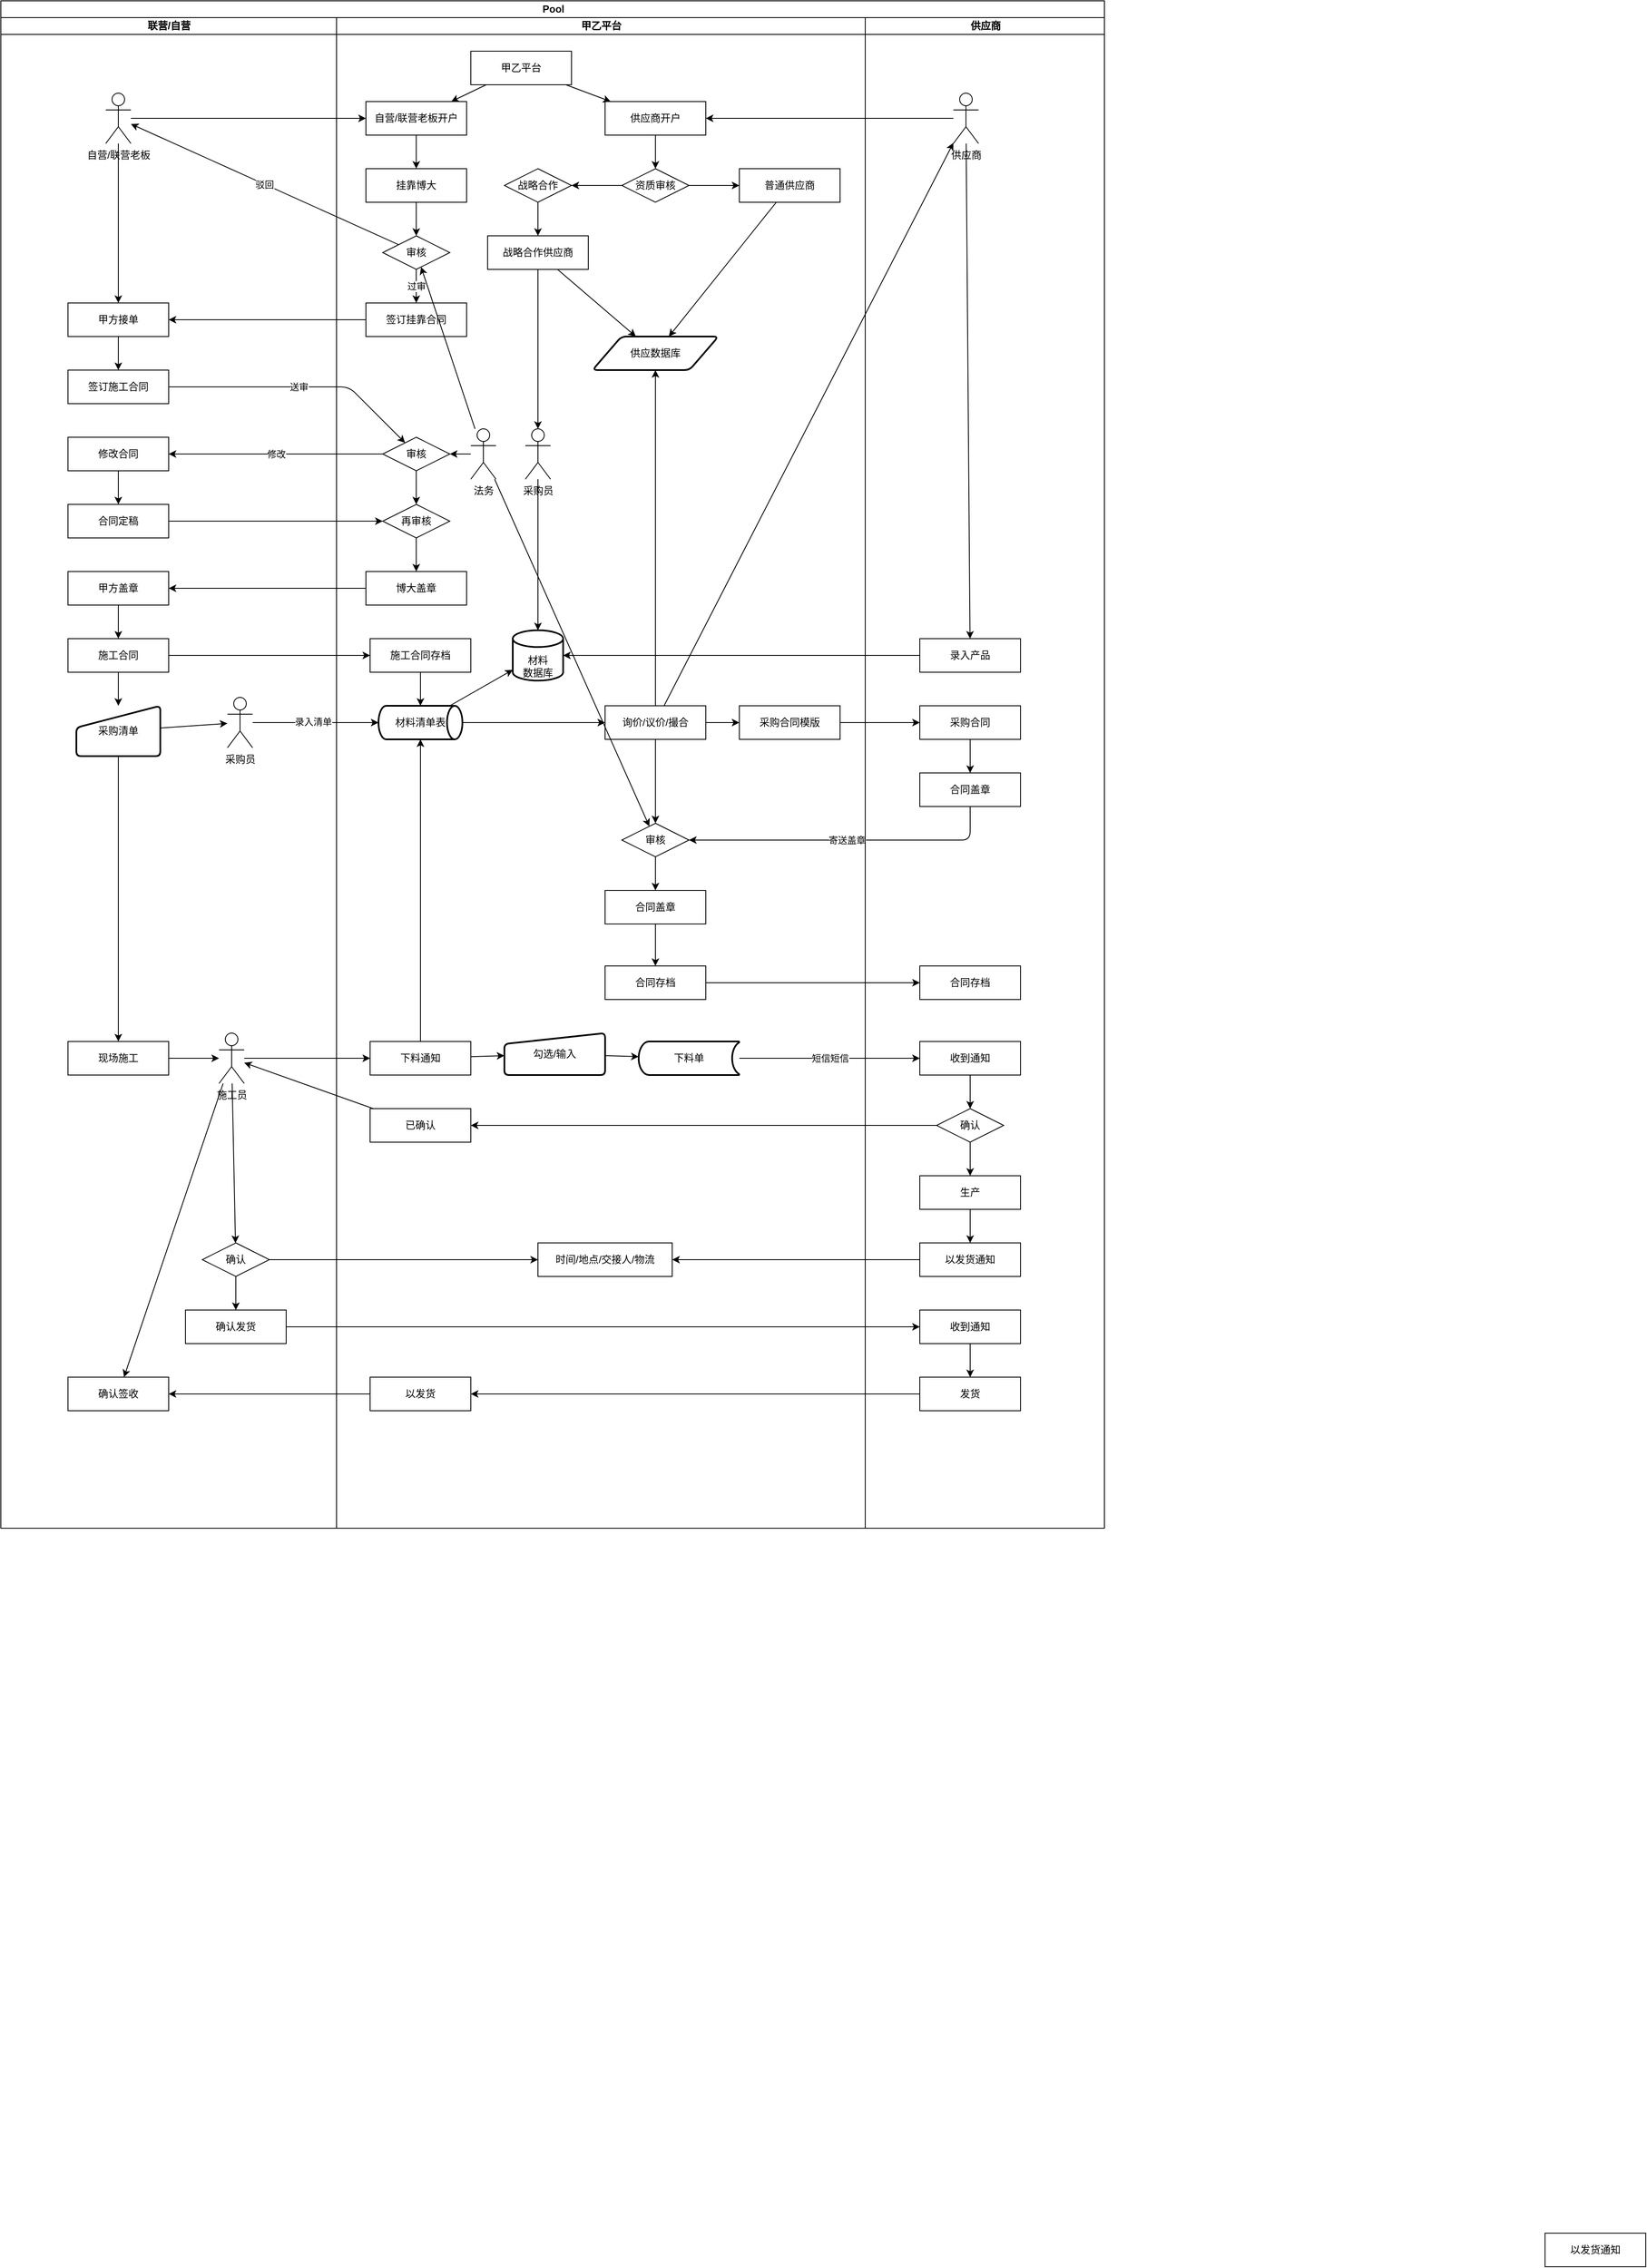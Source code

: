 <mxfile>
    <diagram id="dHOcw1cx8oONQfRhKioO" name="业务流程图">
        <mxGraphModel dx="1156" dy="876" grid="1" gridSize="10" guides="1" tooltips="1" connect="1" arrows="1" fold="1" page="1" pageScale="1" pageWidth="1169" pageHeight="827" math="0" shadow="0">
            <root>
                <mxCell id="0"/>
                <mxCell id="1" parent="0"/>
                <mxCell id="-X4yPK9liKS6kTukss70-15" value="Pool" style="swimlane;childLayout=stackLayout;resizeParent=1;resizeParentMax=0;startSize=20;html=1;" parent="1" vertex="1">
                    <mxGeometry x="40" y="40" width="1315" height="1820" as="geometry"/>
                </mxCell>
                <mxCell id="-X4yPK9liKS6kTukss70-16" value="联营/自营" style="swimlane;startSize=20;html=1;" parent="-X4yPK9liKS6kTukss70-15" vertex="1">
                    <mxGeometry y="20" width="400" height="1800" as="geometry"/>
                </mxCell>
                <mxCell id="-X4yPK9liKS6kTukss70-1" value="自营/联营老板" style="shape=umlActor;verticalLabelPosition=bottom;verticalAlign=top;html=1;outlineConnect=0;" parent="-X4yPK9liKS6kTukss70-16" vertex="1">
                    <mxGeometry x="125" y="90" width="30" height="60" as="geometry"/>
                </mxCell>
                <mxCell id="iLM9YO716UI4PDtrw6Ez-2" value="" style="edgeStyle=none;html=1;" parent="-X4yPK9liKS6kTukss70-16" source="-X4yPK9liKS6kTukss70-4" target="iLM9YO716UI4PDtrw6Ez-1" edge="1">
                    <mxGeometry relative="1" as="geometry"/>
                </mxCell>
                <mxCell id="-X4yPK9liKS6kTukss70-4" value="甲方接单" style="whiteSpace=wrap;html=1;verticalAlign=middle;" parent="-X4yPK9liKS6kTukss70-16" vertex="1">
                    <mxGeometry x="80" y="340" width="120" height="40" as="geometry"/>
                </mxCell>
                <mxCell id="-X4yPK9liKS6kTukss70-5" style="edgeStyle=none;html=1;" parent="-X4yPK9liKS6kTukss70-16" source="-X4yPK9liKS6kTukss70-1" target="-X4yPK9liKS6kTukss70-4" edge="1">
                    <mxGeometry relative="1" as="geometry"/>
                </mxCell>
                <mxCell id="iLM9YO716UI4PDtrw6Ez-1" value="签订施工合同" style="whiteSpace=wrap;html=1;verticalAlign=middle;" parent="-X4yPK9liKS6kTukss70-16" vertex="1">
                    <mxGeometry x="80" y="420" width="120" height="40" as="geometry"/>
                </mxCell>
                <mxCell id="iLM9YO716UI4PDtrw6Ez-18" value="" style="edgeStyle=none;html=1;" parent="-X4yPK9liKS6kTukss70-16" source="iLM9YO716UI4PDtrw6Ez-16" target="iLM9YO716UI4PDtrw6Ez-17" edge="1">
                    <mxGeometry relative="1" as="geometry"/>
                </mxCell>
                <mxCell id="iLM9YO716UI4PDtrw6Ez-16" value="修改合同" style="whiteSpace=wrap;html=1;verticalAlign=middle;" parent="-X4yPK9liKS6kTukss70-16" vertex="1">
                    <mxGeometry x="80" y="500" width="120" height="40" as="geometry"/>
                </mxCell>
                <mxCell id="iLM9YO716UI4PDtrw6Ez-17" value="合同定稿" style="whiteSpace=wrap;html=1;verticalAlign=middle;" parent="-X4yPK9liKS6kTukss70-16" vertex="1">
                    <mxGeometry x="80" y="580" width="120" height="40" as="geometry"/>
                </mxCell>
                <mxCell id="iLM9YO716UI4PDtrw6Ez-25" value="" style="edgeStyle=none;html=1;exitX=0.5;exitY=1;exitDx=0;exitDy=0;" parent="-X4yPK9liKS6kTukss70-16" source="iLM9YO716UI4PDtrw6Ez-34" target="iLM9YO716UI4PDtrw6Ez-100" edge="1">
                    <mxGeometry relative="1" as="geometry"/>
                </mxCell>
                <mxCell id="iLM9YO716UI4PDtrw6Ez-35" value="" style="edgeStyle=none;html=1;" parent="-X4yPK9liKS6kTukss70-16" source="iLM9YO716UI4PDtrw6Ez-22" target="iLM9YO716UI4PDtrw6Ez-34" edge="1">
                    <mxGeometry relative="1" as="geometry"/>
                </mxCell>
                <mxCell id="iLM9YO716UI4PDtrw6Ez-22" value="甲方盖章" style="whiteSpace=wrap;html=1;verticalAlign=middle;" parent="-X4yPK9liKS6kTukss70-16" vertex="1">
                    <mxGeometry x="80" y="660" width="120" height="40" as="geometry"/>
                </mxCell>
                <mxCell id="iLM9YO716UI4PDtrw6Ez-24" value="现场施工" style="whiteSpace=wrap;html=1;verticalAlign=middle;" parent="-X4yPK9liKS6kTukss70-16" vertex="1">
                    <mxGeometry x="80" y="1220" width="120" height="40" as="geometry"/>
                </mxCell>
                <mxCell id="iLM9YO716UI4PDtrw6Ez-34" value="施工合同" style="whiteSpace=wrap;html=1;verticalAlign=middle;" parent="-X4yPK9liKS6kTukss70-16" vertex="1">
                    <mxGeometry x="80" y="740" width="120" height="40" as="geometry"/>
                </mxCell>
                <mxCell id="iLM9YO716UI4PDtrw6Ez-117" style="edgeStyle=none;html=1;" parent="-X4yPK9liKS6kTukss70-16" source="iLM9YO716UI4PDtrw6Ez-76" target="iLM9YO716UI4PDtrw6Ez-115" edge="1">
                    <mxGeometry relative="1" as="geometry"/>
                </mxCell>
                <mxCell id="iLM9YO716UI4PDtrw6Ez-130" style="edgeStyle=none;html=1;" parent="-X4yPK9liKS6kTukss70-16" source="iLM9YO716UI4PDtrw6Ez-76" target="iLM9YO716UI4PDtrw6Ez-128" edge="1">
                    <mxGeometry relative="1" as="geometry"/>
                </mxCell>
                <mxCell id="iLM9YO716UI4PDtrw6Ez-76" value="施工员" style="shape=umlActor;verticalLabelPosition=bottom;verticalAlign=top;html=1;outlineConnect=0;" parent="-X4yPK9liKS6kTukss70-16" vertex="1">
                    <mxGeometry x="260" y="1210" width="30" height="60" as="geometry"/>
                </mxCell>
                <mxCell id="iLM9YO716UI4PDtrw6Ez-75" value="" style="edgeStyle=none;html=1;" parent="-X4yPK9liKS6kTukss70-16" source="iLM9YO716UI4PDtrw6Ez-24" target="iLM9YO716UI4PDtrw6Ez-76" edge="1">
                    <mxGeometry relative="1" as="geometry"/>
                </mxCell>
                <mxCell id="iLM9YO716UI4PDtrw6Ez-97" value="采购员" style="shape=umlActor;verticalLabelPosition=bottom;verticalAlign=top;html=1;outlineConnect=0;" parent="-X4yPK9liKS6kTukss70-16" vertex="1">
                    <mxGeometry x="270" y="810" width="30" height="60" as="geometry"/>
                </mxCell>
                <mxCell id="iLM9YO716UI4PDtrw6Ez-101" style="edgeStyle=none;html=1;" parent="-X4yPK9liKS6kTukss70-16" source="iLM9YO716UI4PDtrw6Ez-100" target="iLM9YO716UI4PDtrw6Ez-24" edge="1">
                    <mxGeometry relative="1" as="geometry"/>
                </mxCell>
                <mxCell id="iLM9YO716UI4PDtrw6Ez-102" style="edgeStyle=none;html=1;" parent="-X4yPK9liKS6kTukss70-16" source="iLM9YO716UI4PDtrw6Ez-100" target="iLM9YO716UI4PDtrw6Ez-97" edge="1">
                    <mxGeometry relative="1" as="geometry"/>
                </mxCell>
                <mxCell id="iLM9YO716UI4PDtrw6Ez-100" value="采购清单" style="html=1;strokeWidth=2;shape=manualInput;whiteSpace=wrap;rounded=1;size=26;arcSize=11;" parent="-X4yPK9liKS6kTukss70-16" vertex="1">
                    <mxGeometry x="90" y="820" width="100" height="60" as="geometry"/>
                </mxCell>
                <mxCell id="iLM9YO716UI4PDtrw6Ez-113" value="确认发货" style="whiteSpace=wrap;html=1;verticalAlign=middle;" parent="-X4yPK9liKS6kTukss70-16" vertex="1">
                    <mxGeometry x="220" y="1540" width="120" height="40" as="geometry"/>
                </mxCell>
                <mxCell id="iLM9YO716UI4PDtrw6Ez-118" style="edgeStyle=none;html=1;" parent="-X4yPK9liKS6kTukss70-16" source="iLM9YO716UI4PDtrw6Ez-115" target="iLM9YO716UI4PDtrw6Ez-113" edge="1">
                    <mxGeometry relative="1" as="geometry"/>
                </mxCell>
                <mxCell id="iLM9YO716UI4PDtrw6Ez-115" value="确认" style="rhombus;whiteSpace=wrap;html=1;" parent="-X4yPK9liKS6kTukss70-16" vertex="1">
                    <mxGeometry x="240" y="1460" width="80" height="40" as="geometry"/>
                </mxCell>
                <mxCell id="iLM9YO716UI4PDtrw6Ez-128" value="确认签收" style="whiteSpace=wrap;html=1;verticalAlign=middle;" parent="-X4yPK9liKS6kTukss70-16" vertex="1">
                    <mxGeometry x="80" y="1620" width="120" height="40" as="geometry"/>
                </mxCell>
                <mxCell id="-X4yPK9liKS6kTukss70-17" value="甲乙平台" style="swimlane;startSize=20;html=1;" parent="-X4yPK9liKS6kTukss70-15" vertex="1">
                    <mxGeometry x="400" y="20" width="630" height="1800" as="geometry"/>
                </mxCell>
                <mxCell id="iLM9YO716UI4PDtrw6Ez-47" value="" style="edgeStyle=none;html=1;" parent="-X4yPK9liKS6kTukss70-17" source="-X4yPK9liKS6kTukss70-8" target="iLM9YO716UI4PDtrw6Ez-46" edge="1">
                    <mxGeometry relative="1" as="geometry"/>
                </mxCell>
                <mxCell id="-X4yPK9liKS6kTukss70-8" value="供应商开户" style="whiteSpace=wrap;html=1;verticalAlign=middle;" parent="-X4yPK9liKS6kTukss70-17" vertex="1">
                    <mxGeometry x="320" y="100" width="120" height="40" as="geometry"/>
                </mxCell>
                <mxCell id="-X4yPK9liKS6kTukss70-6" value="甲乙平台" style="whiteSpace=wrap;html=1;verticalAlign=middle;" parent="-X4yPK9liKS6kTukss70-17" vertex="1">
                    <mxGeometry x="160" y="40" width="120" height="40" as="geometry"/>
                </mxCell>
                <mxCell id="-X4yPK9liKS6kTukss70-9" value="" style="edgeStyle=none;html=1;" parent="-X4yPK9liKS6kTukss70-17" source="-X4yPK9liKS6kTukss70-6" target="-X4yPK9liKS6kTukss70-8" edge="1">
                    <mxGeometry relative="1" as="geometry"/>
                </mxCell>
                <mxCell id="iLM9YO716UI4PDtrw6Ez-4" value="" style="edgeStyle=none;html=1;" parent="-X4yPK9liKS6kTukss70-17" source="-X4yPK9liKS6kTukss70-10" target="-X4yPK9liKS6kTukss70-2" edge="1">
                    <mxGeometry relative="1" as="geometry"/>
                </mxCell>
                <mxCell id="-X4yPK9liKS6kTukss70-10" value="自营/联营老板开户" style="whiteSpace=wrap;html=1;verticalAlign=middle;" parent="-X4yPK9liKS6kTukss70-17" vertex="1">
                    <mxGeometry x="35" y="100" width="120" height="40" as="geometry"/>
                </mxCell>
                <mxCell id="-X4yPK9liKS6kTukss70-14" style="edgeStyle=none;html=1;" parent="-X4yPK9liKS6kTukss70-17" source="-X4yPK9liKS6kTukss70-6" target="-X4yPK9liKS6kTukss70-10" edge="1">
                    <mxGeometry relative="1" as="geometry"/>
                </mxCell>
                <mxCell id="iLM9YO716UI4PDtrw6Ez-31" style="edgeStyle=none;html=1;" parent="-X4yPK9liKS6kTukss70-17" source="-X4yPK9liKS6kTukss70-13" target="iLM9YO716UI4PDtrw6Ez-104" edge="1">
                    <mxGeometry relative="1" as="geometry"/>
                </mxCell>
                <mxCell id="iLM9YO716UI4PDtrw6Ez-33" value="" style="edgeStyle=none;html=1;" parent="-X4yPK9liKS6kTukss70-17" source="iLM9YO716UI4PDtrw6Ez-86" target="iLM9YO716UI4PDtrw6Ez-104" edge="1">
                    <mxGeometry relative="1" as="geometry">
                        <mxPoint x="220" y="850" as="sourcePoint"/>
                        <mxPoint x="160" y="840" as="targetPoint"/>
                    </mxGeometry>
                </mxCell>
                <mxCell id="-X4yPK9liKS6kTukss70-13" value="采购员" style="shape=umlActor;verticalLabelPosition=bottom;verticalAlign=top;html=1;outlineConnect=0;" parent="-X4yPK9liKS6kTukss70-17" vertex="1">
                    <mxGeometry x="225" y="490" width="30" height="60" as="geometry"/>
                </mxCell>
                <mxCell id="iLM9YO716UI4PDtrw6Ez-3" value="签订挂靠合同" style="whiteSpace=wrap;html=1;verticalAlign=middle;" parent="-X4yPK9liKS6kTukss70-17" vertex="1">
                    <mxGeometry x="35" y="340" width="120" height="40" as="geometry"/>
                </mxCell>
                <mxCell id="iLM9YO716UI4PDtrw6Ez-6" value="" style="edgeStyle=none;html=1;" parent="-X4yPK9liKS6kTukss70-17" source="-X4yPK9liKS6kTukss70-2" target="iLM9YO716UI4PDtrw6Ez-5" edge="1">
                    <mxGeometry relative="1" as="geometry"/>
                </mxCell>
                <mxCell id="-X4yPK9liKS6kTukss70-2" value="挂靠博大" style="whiteSpace=wrap;html=1;verticalAlign=middle;" parent="-X4yPK9liKS6kTukss70-17" vertex="1">
                    <mxGeometry x="35" y="180" width="120" height="40" as="geometry"/>
                </mxCell>
                <mxCell id="iLM9YO716UI4PDtrw6Ez-7" value="过审" style="edgeStyle=none;html=1;" parent="-X4yPK9liKS6kTukss70-17" source="iLM9YO716UI4PDtrw6Ez-5" target="iLM9YO716UI4PDtrw6Ez-3" edge="1">
                    <mxGeometry relative="1" as="geometry"/>
                </mxCell>
                <mxCell id="iLM9YO716UI4PDtrw6Ez-5" value="审核" style="rhombus;whiteSpace=wrap;html=1;" parent="-X4yPK9liKS6kTukss70-17" vertex="1">
                    <mxGeometry x="55" y="260" width="80" height="40" as="geometry"/>
                </mxCell>
                <mxCell id="iLM9YO716UI4PDtrw6Ez-21" value="" style="edgeStyle=none;html=1;" parent="-X4yPK9liKS6kTukss70-17" source="iLM9YO716UI4PDtrw6Ez-38" target="iLM9YO716UI4PDtrw6Ez-20" edge="1">
                    <mxGeometry relative="1" as="geometry">
                        <mxPoint x="95" y="620" as="sourcePoint"/>
                    </mxGeometry>
                </mxCell>
                <mxCell id="iLM9YO716UI4PDtrw6Ez-13" value="" style="edgeStyle=none;html=1;" parent="-X4yPK9liKS6kTukss70-17" source="iLM9YO716UI4PDtrw6Ez-12" target="iLM9YO716UI4PDtrw6Ez-38" edge="1">
                    <mxGeometry relative="1" as="geometry">
                        <mxPoint x="95" y="580" as="targetPoint"/>
                    </mxGeometry>
                </mxCell>
                <mxCell id="iLM9YO716UI4PDtrw6Ez-12" value="审核" style="rhombus;whiteSpace=wrap;html=1;" parent="-X4yPK9liKS6kTukss70-17" vertex="1">
                    <mxGeometry x="55" y="500" width="80" height="40" as="geometry"/>
                </mxCell>
                <mxCell id="iLM9YO716UI4PDtrw6Ez-20" value="博大盖章" style="whiteSpace=wrap;html=1;verticalAlign=middle;" parent="-X4yPK9liKS6kTukss70-17" vertex="1">
                    <mxGeometry x="35" y="660" width="120" height="40" as="geometry"/>
                </mxCell>
                <mxCell id="iLM9YO716UI4PDtrw6Ez-42" value="" style="edgeStyle=none;html=1;" parent="-X4yPK9liKS6kTukss70-17" source="iLM9YO716UI4PDtrw6Ez-26" target="iLM9YO716UI4PDtrw6Ez-56" edge="1">
                    <mxGeometry relative="1" as="geometry">
                        <mxPoint x="380" y="900" as="targetPoint"/>
                    </mxGeometry>
                </mxCell>
                <mxCell id="iLM9YO716UI4PDtrw6Ez-43" style="edgeStyle=none;html=1;" parent="-X4yPK9liKS6kTukss70-17" source="iLM9YO716UI4PDtrw6Ez-26" target="iLM9YO716UI4PDtrw6Ez-81" edge="1">
                    <mxGeometry relative="1" as="geometry">
                        <mxPoint x="380" y="424" as="targetPoint"/>
                    </mxGeometry>
                </mxCell>
                <mxCell id="iLM9YO716UI4PDtrw6Ez-26" value="询价/议价/撮合" style="whiteSpace=wrap;html=1;verticalAlign=middle;" parent="-X4yPK9liKS6kTukss70-17" vertex="1">
                    <mxGeometry x="320" y="820" width="120" height="40" as="geometry"/>
                </mxCell>
                <mxCell id="iLM9YO716UI4PDtrw6Ez-29" style="edgeStyle=none;html=1;" parent="-X4yPK9liKS6kTukss70-17" source="iLM9YO716UI4PDtrw6Ez-28" target="iLM9YO716UI4PDtrw6Ez-5" edge="1">
                    <mxGeometry relative="1" as="geometry"/>
                </mxCell>
                <mxCell id="iLM9YO716UI4PDtrw6Ez-30" style="edgeStyle=none;html=1;" parent="-X4yPK9liKS6kTukss70-17" source="iLM9YO716UI4PDtrw6Ez-28" target="iLM9YO716UI4PDtrw6Ez-12" edge="1">
                    <mxGeometry relative="1" as="geometry"/>
                </mxCell>
                <mxCell id="iLM9YO716UI4PDtrw6Ez-58" style="edgeStyle=none;html=1;" parent="-X4yPK9liKS6kTukss70-17" source="iLM9YO716UI4PDtrw6Ez-28" target="iLM9YO716UI4PDtrw6Ez-56" edge="1">
                    <mxGeometry relative="1" as="geometry"/>
                </mxCell>
                <mxCell id="iLM9YO716UI4PDtrw6Ez-28" value="法务" style="shape=umlActor;verticalLabelPosition=bottom;verticalAlign=top;html=1;outlineConnect=0;" parent="-X4yPK9liKS6kTukss70-17" vertex="1">
                    <mxGeometry x="160" y="490" width="30" height="60" as="geometry"/>
                </mxCell>
                <mxCell id="iLM9YO716UI4PDtrw6Ez-39" value="" style="edgeStyle=none;html=1;" parent="-X4yPK9liKS6kTukss70-17" source="iLM9YO716UI4PDtrw6Ez-36" target="iLM9YO716UI4PDtrw6Ez-86" edge="1">
                    <mxGeometry relative="1" as="geometry">
                        <mxPoint x="100" y="820" as="targetPoint"/>
                    </mxGeometry>
                </mxCell>
                <mxCell id="iLM9YO716UI4PDtrw6Ez-36" value="施工合同存档" style="whiteSpace=wrap;html=1;verticalAlign=middle;" parent="-X4yPK9liKS6kTukss70-17" vertex="1">
                    <mxGeometry x="40" y="740" width="120" height="40" as="geometry"/>
                </mxCell>
                <mxCell id="iLM9YO716UI4PDtrw6Ez-38" value="再审核" style="rhombus;whiteSpace=wrap;html=1;" parent="-X4yPK9liKS6kTukss70-17" vertex="1">
                    <mxGeometry x="55" y="580" width="80" height="40" as="geometry"/>
                </mxCell>
                <mxCell id="iLM9YO716UI4PDtrw6Ez-49" value="" style="edgeStyle=none;html=1;" parent="-X4yPK9liKS6kTukss70-17" source="iLM9YO716UI4PDtrw6Ez-46" target="iLM9YO716UI4PDtrw6Ez-48" edge="1">
                    <mxGeometry relative="1" as="geometry"/>
                </mxCell>
                <mxCell id="iLM9YO716UI4PDtrw6Ez-51" value="" style="edgeStyle=none;html=1;" parent="-X4yPK9liKS6kTukss70-17" source="iLM9YO716UI4PDtrw6Ez-46" target="iLM9YO716UI4PDtrw6Ez-50" edge="1">
                    <mxGeometry relative="1" as="geometry"/>
                </mxCell>
                <mxCell id="iLM9YO716UI4PDtrw6Ez-46" value="资质审核" style="rhombus;whiteSpace=wrap;html=1;" parent="-X4yPK9liKS6kTukss70-17" vertex="1">
                    <mxGeometry x="340" y="180" width="80" height="40" as="geometry"/>
                </mxCell>
                <mxCell id="iLM9YO716UI4PDtrw6Ez-53" value="" style="edgeStyle=none;html=1;" parent="-X4yPK9liKS6kTukss70-17" source="iLM9YO716UI4PDtrw6Ez-48" target="iLM9YO716UI4PDtrw6Ez-52" edge="1">
                    <mxGeometry relative="1" as="geometry"/>
                </mxCell>
                <mxCell id="iLM9YO716UI4PDtrw6Ez-48" value="战略合作" style="rhombus;whiteSpace=wrap;html=1;" parent="-X4yPK9liKS6kTukss70-17" vertex="1">
                    <mxGeometry x="200" y="180" width="80" height="40" as="geometry"/>
                </mxCell>
                <mxCell id="iLM9YO716UI4PDtrw6Ez-55" style="edgeStyle=none;html=1;" parent="-X4yPK9liKS6kTukss70-17" source="iLM9YO716UI4PDtrw6Ez-50" target="iLM9YO716UI4PDtrw6Ez-81" edge="1">
                    <mxGeometry relative="1" as="geometry">
                        <mxPoint x="395.686" y="384" as="targetPoint"/>
                    </mxGeometry>
                </mxCell>
                <mxCell id="iLM9YO716UI4PDtrw6Ez-50" value="普通供应商" style="whiteSpace=wrap;html=1;verticalAlign=middle;" parent="-X4yPK9liKS6kTukss70-17" vertex="1">
                    <mxGeometry x="480" y="180" width="120" height="40" as="geometry"/>
                </mxCell>
                <mxCell id="iLM9YO716UI4PDtrw6Ez-54" style="edgeStyle=none;html=1;" parent="-X4yPK9liKS6kTukss70-17" source="iLM9YO716UI4PDtrw6Ez-52" target="iLM9YO716UI4PDtrw6Ez-81" edge="1">
                    <mxGeometry relative="1" as="geometry">
                        <mxPoint x="357.419" y="384" as="targetPoint"/>
                    </mxGeometry>
                </mxCell>
                <mxCell id="iLM9YO716UI4PDtrw6Ez-103" style="edgeStyle=none;html=1;" parent="-X4yPK9liKS6kTukss70-17" source="iLM9YO716UI4PDtrw6Ez-52" target="-X4yPK9liKS6kTukss70-13" edge="1">
                    <mxGeometry relative="1" as="geometry"/>
                </mxCell>
                <mxCell id="iLM9YO716UI4PDtrw6Ez-52" value="战略合作供应商" style="whiteSpace=wrap;html=1;verticalAlign=middle;" parent="-X4yPK9liKS6kTukss70-17" vertex="1">
                    <mxGeometry x="180" y="260" width="120" height="40" as="geometry"/>
                </mxCell>
                <mxCell id="iLM9YO716UI4PDtrw6Ez-60" value="" style="edgeStyle=none;html=1;" parent="-X4yPK9liKS6kTukss70-17" source="iLM9YO716UI4PDtrw6Ez-56" target="iLM9YO716UI4PDtrw6Ez-59" edge="1">
                    <mxGeometry relative="1" as="geometry"/>
                </mxCell>
                <mxCell id="iLM9YO716UI4PDtrw6Ez-56" value="审核" style="rhombus;whiteSpace=wrap;html=1;" parent="-X4yPK9liKS6kTukss70-17" vertex="1">
                    <mxGeometry x="340" y="960" width="80" height="40" as="geometry"/>
                </mxCell>
                <mxCell id="iLM9YO716UI4PDtrw6Ez-72" value="" style="edgeStyle=none;html=1;" parent="-X4yPK9liKS6kTukss70-17" source="iLM9YO716UI4PDtrw6Ez-59" target="iLM9YO716UI4PDtrw6Ez-71" edge="1">
                    <mxGeometry relative="1" as="geometry"/>
                </mxCell>
                <mxCell id="iLM9YO716UI4PDtrw6Ez-59" value="合同盖章" style="whiteSpace=wrap;html=1;verticalAlign=middle;" parent="-X4yPK9liKS6kTukss70-17" vertex="1">
                    <mxGeometry x="320" y="1040" width="120" height="40" as="geometry"/>
                </mxCell>
                <mxCell id="iLM9YO716UI4PDtrw6Ez-64" value="采购合同模版" style="whiteSpace=wrap;html=1;verticalAlign=middle;" parent="-X4yPK9liKS6kTukss70-17" vertex="1">
                    <mxGeometry x="480" y="820" width="120" height="40" as="geometry"/>
                </mxCell>
                <mxCell id="iLM9YO716UI4PDtrw6Ez-65" value="" style="edgeStyle=none;html=1;" parent="-X4yPK9liKS6kTukss70-17" source="iLM9YO716UI4PDtrw6Ez-26" target="iLM9YO716UI4PDtrw6Ez-64" edge="1">
                    <mxGeometry relative="1" as="geometry"/>
                </mxCell>
                <mxCell id="iLM9YO716UI4PDtrw6Ez-71" value="合同存档" style="whiteSpace=wrap;html=1;verticalAlign=middle;" parent="-X4yPK9liKS6kTukss70-17" vertex="1">
                    <mxGeometry x="320" y="1130" width="120" height="40" as="geometry"/>
                </mxCell>
                <mxCell id="iLM9YO716UI4PDtrw6Ez-83" style="edgeStyle=none;html=1;" parent="-X4yPK9liKS6kTukss70-17" source="iLM9YO716UI4PDtrw6Ez-74" target="iLM9YO716UI4PDtrw6Ez-86" edge="1">
                    <mxGeometry relative="1" as="geometry">
                        <mxPoint x="100" y="860" as="targetPoint"/>
                    </mxGeometry>
                </mxCell>
                <mxCell id="iLM9YO716UI4PDtrw6Ez-85" style="edgeStyle=none;html=1;" parent="-X4yPK9liKS6kTukss70-17" source="iLM9YO716UI4PDtrw6Ez-74" target="iLM9YO716UI4PDtrw6Ez-84" edge="1">
                    <mxGeometry relative="1" as="geometry"/>
                </mxCell>
                <mxCell id="iLM9YO716UI4PDtrw6Ez-74" value="下料通知" style="whiteSpace=wrap;html=1;verticalAlign=middle;" parent="-X4yPK9liKS6kTukss70-17" vertex="1">
                    <mxGeometry x="40" y="1220" width="120" height="40" as="geometry"/>
                </mxCell>
                <mxCell id="iLM9YO716UI4PDtrw6Ez-81" value="供应数据库" style="shape=parallelogram;html=1;strokeWidth=2;perimeter=parallelogramPerimeter;whiteSpace=wrap;rounded=1;arcSize=12;size=0.23;" parent="-X4yPK9liKS6kTukss70-17" vertex="1">
                    <mxGeometry x="305" y="380" width="150" height="40" as="geometry"/>
                </mxCell>
                <mxCell id="iLM9YO716UI4PDtrw6Ez-87" style="edgeStyle=none;html=1;" parent="-X4yPK9liKS6kTukss70-17" source="iLM9YO716UI4PDtrw6Ez-84" target="iLM9YO716UI4PDtrw6Ez-80" edge="1">
                    <mxGeometry relative="1" as="geometry"/>
                </mxCell>
                <mxCell id="iLM9YO716UI4PDtrw6Ez-84" value="勾选/输入" style="html=1;strokeWidth=2;shape=manualInput;whiteSpace=wrap;rounded=1;size=13;arcSize=11;" parent="-X4yPK9liKS6kTukss70-17" vertex="1">
                    <mxGeometry x="200" y="1210" width="120" height="50" as="geometry"/>
                </mxCell>
                <mxCell id="iLM9YO716UI4PDtrw6Ez-80" value="下料单" style="strokeWidth=2;html=1;shape=mxgraph.flowchart.stored_data;whiteSpace=wrap;" parent="-X4yPK9liKS6kTukss70-17" vertex="1">
                    <mxGeometry x="360" y="1220" width="120" height="40" as="geometry"/>
                </mxCell>
                <mxCell id="iLM9YO716UI4PDtrw6Ez-106" style="edgeStyle=none;html=1;" parent="-X4yPK9liKS6kTukss70-17" source="iLM9YO716UI4PDtrw6Ez-86" target="iLM9YO716UI4PDtrw6Ez-26" edge="1">
                    <mxGeometry relative="1" as="geometry"/>
                </mxCell>
                <mxCell id="iLM9YO716UI4PDtrw6Ez-86" value="材料清单表" style="strokeWidth=2;html=1;shape=mxgraph.flowchart.direct_data;whiteSpace=wrap;align=center;" parent="-X4yPK9liKS6kTukss70-17" vertex="1">
                    <mxGeometry x="50" y="820" width="100" height="40" as="geometry"/>
                </mxCell>
                <mxCell id="iLM9YO716UI4PDtrw6Ez-89" value="已确认" style="whiteSpace=wrap;html=1;verticalAlign=middle;" parent="-X4yPK9liKS6kTukss70-17" vertex="1">
                    <mxGeometry x="40" y="1300" width="120" height="40" as="geometry"/>
                </mxCell>
                <mxCell id="iLM9YO716UI4PDtrw6Ez-104" value="材料&lt;br&gt;数据库" style="strokeWidth=2;html=1;shape=mxgraph.flowchart.database;whiteSpace=wrap;verticalAlign=bottom;" parent="-X4yPK9liKS6kTukss70-17" vertex="1">
                    <mxGeometry x="210" y="730" width="60" height="60" as="geometry"/>
                </mxCell>
                <mxCell id="iLM9YO716UI4PDtrw6Ez-109" value="时间/地点/交接人/物流" style="whiteSpace=wrap;html=1;verticalAlign=middle;" parent="-X4yPK9liKS6kTukss70-17" vertex="1">
                    <mxGeometry x="240" y="1460" width="160" height="40" as="geometry"/>
                </mxCell>
                <mxCell id="iLM9YO716UI4PDtrw6Ez-126" value="以发货" style="whiteSpace=wrap;html=1;verticalAlign=middle;" parent="-X4yPK9liKS6kTukss70-17" vertex="1">
                    <mxGeometry x="40" y="1620" width="120" height="40" as="geometry"/>
                </mxCell>
                <mxCell id="-X4yPK9liKS6kTukss70-7" style="edgeStyle=none;html=1;" parent="-X4yPK9liKS6kTukss70-15" source="-X4yPK9liKS6kTukss70-1" target="-X4yPK9liKS6kTukss70-10" edge="1">
                    <mxGeometry relative="1" as="geometry"/>
                </mxCell>
                <mxCell id="-X4yPK9liKS6kTukss70-12" style="edgeStyle=none;html=1;" parent="-X4yPK9liKS6kTukss70-15" source="-X4yPK9liKS6kTukss70-11" target="-X4yPK9liKS6kTukss70-8" edge="1">
                    <mxGeometry relative="1" as="geometry"/>
                </mxCell>
                <mxCell id="iLM9YO716UI4PDtrw6Ez-8" value="驳回" style="edgeStyle=none;html=1;" parent="-X4yPK9liKS6kTukss70-15" source="iLM9YO716UI4PDtrw6Ez-5" target="-X4yPK9liKS6kTukss70-1" edge="1">
                    <mxGeometry relative="1" as="geometry"/>
                </mxCell>
                <mxCell id="iLM9YO716UI4PDtrw6Ez-9" style="edgeStyle=none;html=1;" parent="-X4yPK9liKS6kTukss70-15" source="iLM9YO716UI4PDtrw6Ez-3" target="-X4yPK9liKS6kTukss70-4" edge="1">
                    <mxGeometry relative="1" as="geometry"/>
                </mxCell>
                <mxCell id="iLM9YO716UI4PDtrw6Ez-11" value="送审" style="edgeStyle=none;html=1;" parent="-X4yPK9liKS6kTukss70-15" source="iLM9YO716UI4PDtrw6Ez-1" target="iLM9YO716UI4PDtrw6Ez-12" edge="1">
                    <mxGeometry relative="1" as="geometry">
                        <Array as="points">
                            <mxPoint x="415" y="460"/>
                        </Array>
                    </mxGeometry>
                </mxCell>
                <mxCell id="iLM9YO716UI4PDtrw6Ez-14" value="修改" style="edgeStyle=none;html=1;" parent="-X4yPK9liKS6kTukss70-15" source="iLM9YO716UI4PDtrw6Ez-12" target="iLM9YO716UI4PDtrw6Ez-16" edge="1">
                    <mxGeometry relative="1" as="geometry"/>
                </mxCell>
                <mxCell id="iLM9YO716UI4PDtrw6Ez-19" style="edgeStyle=none;html=1;" parent="-X4yPK9liKS6kTukss70-15" source="iLM9YO716UI4PDtrw6Ez-17" target="iLM9YO716UI4PDtrw6Ez-38" edge="1">
                    <mxGeometry relative="1" as="geometry">
                        <mxPoint x="435" y="620" as="targetPoint"/>
                    </mxGeometry>
                </mxCell>
                <mxCell id="iLM9YO716UI4PDtrw6Ez-23" value="" style="edgeStyle=none;html=1;" parent="-X4yPK9liKS6kTukss70-15" source="iLM9YO716UI4PDtrw6Ez-20" target="iLM9YO716UI4PDtrw6Ez-22" edge="1">
                    <mxGeometry relative="1" as="geometry"/>
                </mxCell>
                <mxCell id="iLM9YO716UI4PDtrw6Ez-37" value="" style="edgeStyle=none;html=1;" parent="-X4yPK9liKS6kTukss70-15" source="iLM9YO716UI4PDtrw6Ez-34" target="iLM9YO716UI4PDtrw6Ez-36" edge="1">
                    <mxGeometry relative="1" as="geometry"/>
                </mxCell>
                <mxCell id="iLM9YO716UI4PDtrw6Ez-61" style="edgeStyle=none;html=1;" parent="-X4yPK9liKS6kTukss70-15" source="iLM9YO716UI4PDtrw6Ez-26" target="-X4yPK9liKS6kTukss70-11" edge="1">
                    <mxGeometry relative="1" as="geometry"/>
                </mxCell>
                <mxCell id="iLM9YO716UI4PDtrw6Ez-68" style="edgeStyle=none;html=1;" parent="-X4yPK9liKS6kTukss70-15" source="iLM9YO716UI4PDtrw6Ez-64" target="iLM9YO716UI4PDtrw6Ez-67" edge="1">
                    <mxGeometry relative="1" as="geometry"/>
                </mxCell>
                <mxCell id="iLM9YO716UI4PDtrw6Ez-66" value="寄送盖章" style="edgeStyle=none;html=1;" parent="-X4yPK9liKS6kTukss70-15" source="iLM9YO716UI4PDtrw6Ez-63" target="iLM9YO716UI4PDtrw6Ez-56" edge="1">
                    <mxGeometry relative="1" as="geometry">
                        <Array as="points">
                            <mxPoint x="1155" y="1000"/>
                        </Array>
                    </mxGeometry>
                </mxCell>
                <mxCell id="iLM9YO716UI4PDtrw6Ez-62" style="edgeStyle=none;html=1;exitX=1;exitY=0.5;exitDx=0;exitDy=0;" parent="-X4yPK9liKS6kTukss70-15" source="iLM9YO716UI4PDtrw6Ez-71" target="iLM9YO716UI4PDtrw6Ez-70" edge="1">
                    <mxGeometry relative="1" as="geometry">
                        <mxPoint x="1240" y="1080" as="targetPoint"/>
                    </mxGeometry>
                </mxCell>
                <mxCell id="iLM9YO716UI4PDtrw6Ez-77" style="edgeStyle=none;html=1;" parent="-X4yPK9liKS6kTukss70-15" source="iLM9YO716UI4PDtrw6Ez-76" target="iLM9YO716UI4PDtrw6Ez-74" edge="1">
                    <mxGeometry relative="1" as="geometry"/>
                </mxCell>
                <mxCell id="iLM9YO716UI4PDtrw6Ez-88" value="短信短信" style="edgeStyle=none;html=1;" parent="-X4yPK9liKS6kTukss70-15" source="iLM9YO716UI4PDtrw6Ez-80" target="iLM9YO716UI4PDtrw6Ez-82" edge="1">
                    <mxGeometry relative="1" as="geometry"/>
                </mxCell>
                <mxCell id="iLM9YO716UI4PDtrw6Ez-92" style="edgeStyle=none;html=1;" parent="-X4yPK9liKS6kTukss70-15" source="iLM9YO716UI4PDtrw6Ez-90" target="iLM9YO716UI4PDtrw6Ez-89" edge="1">
                    <mxGeometry relative="1" as="geometry"/>
                </mxCell>
                <mxCell id="iLM9YO716UI4PDtrw6Ez-93" style="edgeStyle=none;html=1;" parent="-X4yPK9liKS6kTukss70-15" source="iLM9YO716UI4PDtrw6Ez-89" target="iLM9YO716UI4PDtrw6Ez-76" edge="1">
                    <mxGeometry relative="1" as="geometry"/>
                </mxCell>
                <mxCell id="iLM9YO716UI4PDtrw6Ez-98" style="edgeStyle=none;html=1;" parent="-X4yPK9liKS6kTukss70-15" source="iLM9YO716UI4PDtrw6Ez-97" target="iLM9YO716UI4PDtrw6Ez-86" edge="1">
                    <mxGeometry relative="1" as="geometry"/>
                </mxCell>
                <mxCell id="iLM9YO716UI4PDtrw6Ez-99" value="录入清单" style="edgeLabel;html=1;align=center;verticalAlign=middle;resizable=0;points=[];" parent="iLM9YO716UI4PDtrw6Ez-98" vertex="1" connectable="0">
                    <mxGeometry x="-0.04" y="1" relative="1" as="geometry">
                        <mxPoint as="offset"/>
                    </mxGeometry>
                </mxCell>
                <mxCell id="-X4yPK9liKS6kTukss70-18" value="供应商" style="swimlane;startSize=20;html=1;" parent="-X4yPK9liKS6kTukss70-15" vertex="1">
                    <mxGeometry x="1030" y="20" width="285" height="1800" as="geometry"/>
                </mxCell>
                <mxCell id="iLM9YO716UI4PDtrw6Ez-107" style="edgeStyle=none;html=1;" parent="-X4yPK9liKS6kTukss70-18" source="-X4yPK9liKS6kTukss70-11" target="iLM9YO716UI4PDtrw6Ez-105" edge="1">
                    <mxGeometry relative="1" as="geometry"/>
                </mxCell>
                <mxCell id="-X4yPK9liKS6kTukss70-11" value="供应商" style="shape=umlActor;verticalLabelPosition=bottom;verticalAlign=top;html=1;outlineConnect=0;" parent="-X4yPK9liKS6kTukss70-18" vertex="1">
                    <mxGeometry x="105" y="90" width="30" height="60" as="geometry"/>
                </mxCell>
                <mxCell id="iLM9YO716UI4PDtrw6Ez-63" value="合同盖章" style="whiteSpace=wrap;html=1;verticalAlign=middle;" parent="-X4yPK9liKS6kTukss70-18" vertex="1">
                    <mxGeometry x="65" y="900" width="120" height="40" as="geometry"/>
                </mxCell>
                <mxCell id="iLM9YO716UI4PDtrw6Ez-69" style="edgeStyle=none;html=1;" parent="-X4yPK9liKS6kTukss70-18" source="iLM9YO716UI4PDtrw6Ez-67" target="iLM9YO716UI4PDtrw6Ez-63" edge="1">
                    <mxGeometry relative="1" as="geometry"/>
                </mxCell>
                <mxCell id="iLM9YO716UI4PDtrw6Ez-67" value="采购合同" style="whiteSpace=wrap;html=1;verticalAlign=middle;" parent="-X4yPK9liKS6kTukss70-18" vertex="1">
                    <mxGeometry x="65" y="820" width="120" height="40" as="geometry"/>
                </mxCell>
                <mxCell id="iLM9YO716UI4PDtrw6Ez-70" value="合同存档" style="whiteSpace=wrap;html=1;verticalAlign=middle;" parent="-X4yPK9liKS6kTukss70-18" vertex="1">
                    <mxGeometry x="65" y="1130" width="120" height="40" as="geometry"/>
                </mxCell>
                <mxCell id="iLM9YO716UI4PDtrw6Ez-91" value="" style="edgeStyle=none;html=1;" parent="-X4yPK9liKS6kTukss70-18" source="iLM9YO716UI4PDtrw6Ez-82" target="iLM9YO716UI4PDtrw6Ez-90" edge="1">
                    <mxGeometry relative="1" as="geometry"/>
                </mxCell>
                <mxCell id="iLM9YO716UI4PDtrw6Ez-82" value="收到通知" style="whiteSpace=wrap;html=1;verticalAlign=middle;" parent="-X4yPK9liKS6kTukss70-18" vertex="1">
                    <mxGeometry x="65" y="1220" width="120" height="40" as="geometry"/>
                </mxCell>
                <mxCell id="iLM9YO716UI4PDtrw6Ez-96" value="" style="edgeStyle=none;html=1;" parent="-X4yPK9liKS6kTukss70-18" source="iLM9YO716UI4PDtrw6Ez-90" target="iLM9YO716UI4PDtrw6Ez-95" edge="1">
                    <mxGeometry relative="1" as="geometry"/>
                </mxCell>
                <mxCell id="iLM9YO716UI4PDtrw6Ez-90" value="确认" style="rhombus;whiteSpace=wrap;html=1;" parent="-X4yPK9liKS6kTukss70-18" vertex="1">
                    <mxGeometry x="85" y="1300" width="80" height="40" as="geometry"/>
                </mxCell>
                <mxCell id="iLM9YO716UI4PDtrw6Ez-116" value="" style="edgeStyle=none;html=1;" parent="-X4yPK9liKS6kTukss70-18" source="iLM9YO716UI4PDtrw6Ez-95" target="iLM9YO716UI4PDtrw6Ez-111" edge="1">
                    <mxGeometry relative="1" as="geometry"/>
                </mxCell>
                <mxCell id="iLM9YO716UI4PDtrw6Ez-95" value="生产" style="whiteSpace=wrap;html=1;verticalAlign=middle;" parent="-X4yPK9liKS6kTukss70-18" vertex="1">
                    <mxGeometry x="65" y="1380" width="120" height="40" as="geometry"/>
                </mxCell>
                <mxCell id="iLM9YO716UI4PDtrw6Ez-105" value="录入产品" style="whiteSpace=wrap;html=1;verticalAlign=middle;" parent="-X4yPK9liKS6kTukss70-18" vertex="1">
                    <mxGeometry x="65" y="740" width="120" height="40" as="geometry"/>
                </mxCell>
                <mxCell id="iLM9YO716UI4PDtrw6Ez-111" value="以发货通知" style="whiteSpace=wrap;html=1;verticalAlign=middle;" parent="-X4yPK9liKS6kTukss70-18" vertex="1">
                    <mxGeometry x="65" y="1460" width="120" height="40" as="geometry"/>
                </mxCell>
                <mxCell id="iLM9YO716UI4PDtrw6Ez-125" style="edgeStyle=none;html=1;" parent="-X4yPK9liKS6kTukss70-18" source="iLM9YO716UI4PDtrw6Ez-122" target="iLM9YO716UI4PDtrw6Ez-124" edge="1">
                    <mxGeometry relative="1" as="geometry"/>
                </mxCell>
                <mxCell id="iLM9YO716UI4PDtrw6Ez-122" value="收到通知" style="whiteSpace=wrap;html=1;verticalAlign=middle;" parent="-X4yPK9liKS6kTukss70-18" vertex="1">
                    <mxGeometry x="65" y="1540" width="120" height="40" as="geometry"/>
                </mxCell>
                <mxCell id="iLM9YO716UI4PDtrw6Ez-124" value="发货" style="whiteSpace=wrap;html=1;verticalAlign=middle;" parent="-X4yPK9liKS6kTukss70-18" vertex="1">
                    <mxGeometry x="65" y="1620" width="120" height="40" as="geometry"/>
                </mxCell>
                <mxCell id="iLM9YO716UI4PDtrw6Ez-108" style="edgeStyle=none;html=1;" parent="-X4yPK9liKS6kTukss70-15" source="iLM9YO716UI4PDtrw6Ez-105" target="iLM9YO716UI4PDtrw6Ez-104" edge="1">
                    <mxGeometry relative="1" as="geometry"/>
                </mxCell>
                <mxCell id="iLM9YO716UI4PDtrw6Ez-112" value="" style="edgeStyle=none;html=1;entryX=1;entryY=0.5;entryDx=0;entryDy=0;" parent="-X4yPK9liKS6kTukss70-15" source="iLM9YO716UI4PDtrw6Ez-111" target="iLM9YO716UI4PDtrw6Ez-109" edge="1">
                    <mxGeometry relative="1" as="geometry">
                        <mxPoint x="740" y="1500" as="sourcePoint"/>
                        <mxPoint x="310" y="1500" as="targetPoint"/>
                    </mxGeometry>
                </mxCell>
                <mxCell id="iLM9YO716UI4PDtrw6Ez-119" style="edgeStyle=none;html=1;" parent="-X4yPK9liKS6kTukss70-15" source="iLM9YO716UI4PDtrw6Ez-115" target="iLM9YO716UI4PDtrw6Ez-109" edge="1">
                    <mxGeometry relative="1" as="geometry"/>
                </mxCell>
                <mxCell id="iLM9YO716UI4PDtrw6Ez-123" style="edgeStyle=none;html=1;" parent="-X4yPK9liKS6kTukss70-15" source="iLM9YO716UI4PDtrw6Ez-113" target="iLM9YO716UI4PDtrw6Ez-122" edge="1">
                    <mxGeometry relative="1" as="geometry"/>
                </mxCell>
                <mxCell id="iLM9YO716UI4PDtrw6Ez-127" style="edgeStyle=none;html=1;" parent="-X4yPK9liKS6kTukss70-15" source="iLM9YO716UI4PDtrw6Ez-124" target="iLM9YO716UI4PDtrw6Ez-126" edge="1">
                    <mxGeometry relative="1" as="geometry"/>
                </mxCell>
                <mxCell id="iLM9YO716UI4PDtrw6Ez-129" style="edgeStyle=none;html=1;" parent="-X4yPK9liKS6kTukss70-15" source="iLM9YO716UI4PDtrw6Ez-126" target="iLM9YO716UI4PDtrw6Ez-128" edge="1">
                    <mxGeometry relative="1" as="geometry"/>
                </mxCell>
                <mxCell id="iLM9YO716UI4PDtrw6Ez-121" value="以发货通知" style="whiteSpace=wrap;html=1;verticalAlign=middle;" parent="1" vertex="1">
                    <mxGeometry x="1880" y="2700" width="120" height="40" as="geometry"/>
                </mxCell>
            </root>
        </mxGraphModel>
    </diagram>
    <diagram id="M5mrPxtPSn9jRvUNtsNj" name="关系图">
        <mxGraphModel dx="1156" dy="876" grid="1" gridSize="10" guides="1" tooltips="1" connect="1" arrows="1" fold="1" page="1" pageScale="1" pageWidth="1169" pageHeight="827" math="0" shadow="0">
            <root>
                <mxCell id="0"/>
                <mxCell id="1" parent="0"/>
                <mxCell id="yGFgOI4xTELYcyKvfJG_-43" value="回款" style="edgeStyle=none;html=1;" parent="1" source="yGFgOI4xTELYcyKvfJG_-23" target="yGFgOI4xTELYcyKvfJG_-25" edge="1">
                    <mxGeometry relative="1" as="geometry"/>
                </mxCell>
                <mxCell id="yGFgOI4xTELYcyKvfJG_-23" value="甲方/项目" style="swimlane;whiteSpace=wrap;html=1;" parent="1" vertex="1">
                    <mxGeometry x="40" y="400" width="200" height="160" as="geometry"/>
                </mxCell>
                <mxCell id="yGFgOI4xTELYcyKvfJG_-18" value="客户" style="shape=umlActor;verticalLabelPosition=bottom;verticalAlign=top;html=1;outlineConnect=0;" parent="yGFgOI4xTELYcyKvfJG_-23" vertex="1">
                    <mxGeometry x="40" y="54" width="30" height="60" as="geometry"/>
                </mxCell>
                <mxCell id="yGFgOI4xTELYcyKvfJG_-28" style="edgeStyle=none;html=1;" parent="1" source="yGFgOI4xTELYcyKvfJG_-24" target="yGFgOI4xTELYcyKvfJG_-26" edge="1">
                    <mxGeometry relative="1" as="geometry"/>
                </mxCell>
                <mxCell id="yGFgOI4xTELYcyKvfJG_-29" value="采购" style="edgeLabel;html=1;align=center;verticalAlign=middle;resizable=0;points=[];" parent="yGFgOI4xTELYcyKvfJG_-28" vertex="1" connectable="0">
                    <mxGeometry x="-0.12" y="-2" relative="1" as="geometry">
                        <mxPoint as="offset"/>
                    </mxGeometry>
                </mxCell>
                <mxCell id="yGFgOI4xTELYcyKvfJG_-40" value="财务" style="edgeStyle=none;html=1;" parent="1" source="yGFgOI4xTELYcyKvfJG_-24" target="yGFgOI4xTELYcyKvfJG_-25" edge="1">
                    <mxGeometry relative="1" as="geometry"/>
                </mxCell>
                <mxCell id="yGFgOI4xTELYcyKvfJG_-60" value="人工通知" style="edgeStyle=none;html=1;" parent="1" source="yGFgOI4xTELYcyKvfJG_-24" target="yGFgOI4xTELYcyKvfJG_-59" edge="1">
                    <mxGeometry relative="1" as="geometry"/>
                </mxCell>
                <mxCell id="yGFgOI4xTELYcyKvfJG_-24" value="甲乙科技（平台）" style="swimlane;whiteSpace=wrap;html=1;" parent="1" vertex="1">
                    <mxGeometry x="760" y="400" width="320" height="160" as="geometry"/>
                </mxCell>
                <mxCell id="yGFgOI4xTELYcyKvfJG_-21" value="采购员" style="shape=umlActor;verticalLabelPosition=bottom;verticalAlign=top;html=1;outlineConnect=0;" parent="yGFgOI4xTELYcyKvfJG_-24" vertex="1">
                    <mxGeometry x="30" y="60" width="30" height="60" as="geometry"/>
                </mxCell>
                <mxCell id="yGFgOI4xTELYcyKvfJG_-46" value="客服" style="shape=umlActor;verticalLabelPosition=bottom;verticalAlign=top;html=1;outlineConnect=0;" parent="yGFgOI4xTELYcyKvfJG_-24" vertex="1">
                    <mxGeometry x="90" y="60" width="30" height="60" as="geometry"/>
                </mxCell>
                <mxCell id="yGFgOI4xTELYcyKvfJG_-47" value="销售" style="shape=umlActor;verticalLabelPosition=bottom;verticalAlign=top;html=1;outlineConnect=0;" parent="yGFgOI4xTELYcyKvfJG_-24" vertex="1">
                    <mxGeometry x="160" y="60" width="30" height="60" as="geometry"/>
                </mxCell>
                <mxCell id="yGFgOI4xTELYcyKvfJG_-48" value="运营" style="shape=umlActor;verticalLabelPosition=bottom;verticalAlign=top;html=1;outlineConnect=0;" parent="yGFgOI4xTELYcyKvfJG_-24" vertex="1">
                    <mxGeometry x="220" y="60" width="30" height="60" as="geometry"/>
                </mxCell>
                <mxCell id="yGFgOI4xTELYcyKvfJG_-49" value="财务" style="shape=umlActor;verticalLabelPosition=bottom;verticalAlign=top;html=1;outlineConnect=0;" parent="yGFgOI4xTELYcyKvfJG_-24" vertex="1">
                    <mxGeometry x="270" y="60" width="30" height="60" as="geometry"/>
                </mxCell>
                <mxCell id="yGFgOI4xTELYcyKvfJG_-25" value="博大" style="swimlane;whiteSpace=wrap;html=1;" parent="1" vertex="1">
                    <mxGeometry x="760" y="80" width="320" height="200" as="geometry"/>
                </mxCell>
                <mxCell id="yGFgOI4xTELYcyKvfJG_-27" value="财务" style="shape=umlActor;verticalLabelPosition=bottom;verticalAlign=top;html=1;outlineConnect=0;" parent="yGFgOI4xTELYcyKvfJG_-25" vertex="1">
                    <mxGeometry x="90" y="110" width="30" height="60" as="geometry"/>
                </mxCell>
                <mxCell id="yGFgOI4xTELYcyKvfJG_-58" value="建队长" style="shape=umlActor;verticalLabelPosition=bottom;verticalAlign=top;html=1;outlineConnect=0;" parent="yGFgOI4xTELYcyKvfJG_-25" vertex="1">
                    <mxGeometry x="20" y="40" width="30" height="60" as="geometry"/>
                </mxCell>
                <mxCell id="yGFgOI4xTELYcyKvfJG_-30" value="交货" style="edgeStyle=none;html=1;" parent="1" source="yGFgOI4xTELYcyKvfJG_-26" target="yGFgOI4xTELYcyKvfJG_-23" edge="1">
                    <mxGeometry relative="1" as="geometry">
                        <mxPoint x="270" y="230" as="targetPoint"/>
                    </mxGeometry>
                </mxCell>
                <mxCell id="yGFgOI4xTELYcyKvfJG_-61" value="派单" style="edgeStyle=none;html=1;" parent="1" source="yGFgOI4xTELYcyKvfJG_-26" target="yGFgOI4xTELYcyKvfJG_-59" edge="1">
                    <mxGeometry relative="1" as="geometry"/>
                </mxCell>
                <mxCell id="yGFgOI4xTELYcyKvfJG_-26" value="供应商" style="swimlane;whiteSpace=wrap;html=1;" parent="1" vertex="1">
                    <mxGeometry x="400" y="400" width="200" height="160" as="geometry"/>
                </mxCell>
                <mxCell id="yGFgOI4xTELYcyKvfJG_-37" value="业务员" style="shape=umlActor;verticalLabelPosition=bottom;verticalAlign=top;html=1;outlineConnect=0;" parent="yGFgOI4xTELYcyKvfJG_-26" vertex="1">
                    <mxGeometry x="20" y="40" width="30" height="60" as="geometry"/>
                </mxCell>
                <mxCell id="yGFgOI4xTELYcyKvfJG_-35" style="edgeStyle=none;html=1;" parent="1" source="yGFgOI4xTELYcyKvfJG_-32" target="yGFgOI4xTELYcyKvfJG_-33" edge="1">
                    <mxGeometry relative="1" as="geometry"/>
                </mxCell>
                <mxCell id="yGFgOI4xTELYcyKvfJG_-44" value="劳务采购" style="edgeLabel;html=1;align=center;verticalAlign=middle;resizable=0;points=[];" parent="yGFgOI4xTELYcyKvfJG_-35" vertex="1" connectable="0">
                    <mxGeometry x="-0.087" relative="1" as="geometry">
                        <mxPoint as="offset"/>
                    </mxGeometry>
                </mxCell>
                <mxCell id="yGFgOI4xTELYcyKvfJG_-36" value="接单" style="edgeStyle=none;html=1;" parent="1" source="yGFgOI4xTELYcyKvfJG_-32" target="yGFgOI4xTELYcyKvfJG_-23" edge="1">
                    <mxGeometry relative="1" as="geometry"/>
                </mxCell>
                <mxCell id="yGFgOI4xTELYcyKvfJG_-38" style="edgeStyle=none;html=1;" parent="1" source="yGFgOI4xTELYcyKvfJG_-32" target="yGFgOI4xTELYcyKvfJG_-25" edge="1">
                    <mxGeometry relative="1" as="geometry"/>
                </mxCell>
                <mxCell id="yGFgOI4xTELYcyKvfJG_-41" value="挂靠" style="edgeLabel;html=1;align=center;verticalAlign=middle;resizable=0;points=[];" parent="yGFgOI4xTELYcyKvfJG_-38" vertex="1" connectable="0">
                    <mxGeometry x="-0.07" relative="1" as="geometry">
                        <mxPoint as="offset"/>
                    </mxGeometry>
                </mxCell>
                <mxCell id="yGFgOI4xTELYcyKvfJG_-39" style="edgeStyle=none;html=1;" parent="1" source="yGFgOI4xTELYcyKvfJG_-32" target="yGFgOI4xTELYcyKvfJG_-24" edge="1">
                    <mxGeometry relative="1" as="geometry"/>
                </mxCell>
                <mxCell id="yGFgOI4xTELYcyKvfJG_-42" value="申请采购" style="edgeLabel;html=1;align=center;verticalAlign=middle;resizable=0;points=[];" parent="yGFgOI4xTELYcyKvfJG_-39" vertex="1" connectable="0">
                    <mxGeometry x="-0.029" y="1" relative="1" as="geometry">
                        <mxPoint as="offset"/>
                    </mxGeometry>
                </mxCell>
                <mxCell id="yGFgOI4xTELYcyKvfJG_-32" value="联营/自营客户" style="swimlane;whiteSpace=wrap;html=1;" parent="1" vertex="1">
                    <mxGeometry x="400" y="40" width="200" height="200" as="geometry"/>
                </mxCell>
                <mxCell id="yGFgOI4xTELYcyKvfJG_-20" value="联营老板" style="shape=umlActor;verticalLabelPosition=bottom;verticalAlign=top;html=1;outlineConnect=0;" parent="yGFgOI4xTELYcyKvfJG_-32" vertex="1">
                    <mxGeometry x="25" y="40" width="30" height="60" as="geometry"/>
                </mxCell>
                <mxCell id="yGFgOI4xTELYcyKvfJG_-56" value="自营" style="shape=umlActor;verticalLabelPosition=bottom;verticalAlign=top;html=1;outlineConnect=0;" parent="yGFgOI4xTELYcyKvfJG_-32" vertex="1">
                    <mxGeometry x="100" y="40" width="30" height="60" as="geometry"/>
                </mxCell>
                <mxCell id="yGFgOI4xTELYcyKvfJG_-34" style="edgeStyle=none;html=1;" parent="1" source="yGFgOI4xTELYcyKvfJG_-33" target="yGFgOI4xTELYcyKvfJG_-23" edge="1">
                    <mxGeometry relative="1" as="geometry">
                        <mxPoint x="220" y="500" as="targetPoint"/>
                    </mxGeometry>
                </mxCell>
                <mxCell id="yGFgOI4xTELYcyKvfJG_-45" value="劳务派遣" style="edgeLabel;html=1;align=center;verticalAlign=middle;resizable=0;points=[];" parent="yGFgOI4xTELYcyKvfJG_-34" vertex="1" connectable="0">
                    <mxGeometry x="-0.187" y="-3" relative="1" as="geometry">
                        <mxPoint y="20" as="offset"/>
                    </mxGeometry>
                </mxCell>
                <mxCell id="yGFgOI4xTELYcyKvfJG_-33" value="劳务公司" style="swimlane;whiteSpace=wrap;html=1;" parent="1" vertex="1">
                    <mxGeometry x="40" y="80" width="200" height="200" as="geometry"/>
                </mxCell>
                <mxCell id="yGFgOI4xTELYcyKvfJG_-22" value="施工员" style="shape=umlActor;verticalLabelPosition=bottom;verticalAlign=top;html=1;outlineConnect=0;" parent="yGFgOI4xTELYcyKvfJG_-33" vertex="1">
                    <mxGeometry x="50" y="60" width="30" height="60" as="geometry"/>
                </mxCell>
                <mxCell id="yGFgOI4xTELYcyKvfJG_-62" value="送货" style="edgeStyle=none;html=1;" parent="1" source="yGFgOI4xTELYcyKvfJG_-59" target="yGFgOI4xTELYcyKvfJG_-23" edge="1">
                    <mxGeometry relative="1" as="geometry"/>
                </mxCell>
                <mxCell id="yGFgOI4xTELYcyKvfJG_-59" value="物流" style="swimlane;whiteSpace=wrap;html=1;" parent="1" vertex="1">
                    <mxGeometry x="400" y="640" width="200" height="130" as="geometry"/>
                </mxCell>
                <mxCell id="yGFgOI4xTELYcyKvfJG_-63" value="司机" style="shape=umlActor;verticalLabelPosition=bottom;verticalAlign=top;html=1;outlineConnect=0;" parent="yGFgOI4xTELYcyKvfJG_-59" vertex="1">
                    <mxGeometry x="85" y="40" width="30" height="60" as="geometry"/>
                </mxCell>
                <mxCell id="HehnoPDAnnDfOssHUMEq-1" value="材料结算" style="edgeStyle=none;html=1;fillColor=#008a00;strokeColor=#005700;" parent="1" source="yGFgOI4xTELYcyKvfJG_-27" target="yGFgOI4xTELYcyKvfJG_-26" edge="1">
                    <mxGeometry relative="1" as="geometry"/>
                </mxCell>
                <mxCell id="HehnoPDAnnDfOssHUMEq-2" value="工资结算" style="edgeStyle=none;html=1;fillColor=#008a00;strokeColor=#005700;" parent="1" source="yGFgOI4xTELYcyKvfJG_-27" target="yGFgOI4xTELYcyKvfJG_-33" edge="1">
                    <mxGeometry relative="1" as="geometry"/>
                </mxCell>
                <mxCell id="HehnoPDAnnDfOssHUMEq-3" style="edgeStyle=none;html=1;fillColor=#008a00;strokeColor=#005700;" parent="1" source="yGFgOI4xTELYcyKvfJG_-27" target="yGFgOI4xTELYcyKvfJG_-32" edge="1">
                    <mxGeometry relative="1" as="geometry"/>
                </mxCell>
            </root>
        </mxGraphModel>
    </diagram>
    <diagram id="oIifoQukvcGcTA-fH58A" name="第 3 页">
        <mxGraphModel dx="1156" dy="876" grid="1" gridSize="10" guides="1" tooltips="1" connect="1" arrows="1" fold="1" page="1" pageScale="1" pageWidth="1169" pageHeight="827" math="0" shadow="0">
            <root>
                <mxCell id="0"/>
                <mxCell id="1" parent="0"/>
                <mxCell id="PKfqjFxnEFfyqylRn8b1-1" value="Pool" style="swimlane;childLayout=stackLayout;resizeParent=1;resizeParentMax=0;startSize=20;html=1;" parent="1" vertex="1">
                    <mxGeometry x="40" y="40" width="360" height="620" as="geometry"/>
                </mxCell>
                <mxCell id="PKfqjFxnEFfyqylRn8b1-2" value="Lane 1" style="swimlane;startSize=20;html=1;" parent="PKfqjFxnEFfyqylRn8b1-1" vertex="1">
                    <mxGeometry y="20" width="120" height="600" as="geometry"/>
                </mxCell>
                <mxCell id="PKfqjFxnEFfyqylRn8b1-3" value="Lane 2" style="swimlane;startSize=20;html=1;" parent="PKfqjFxnEFfyqylRn8b1-1" vertex="1">
                    <mxGeometry x="120" y="20" width="120" height="600" as="geometry"/>
                </mxCell>
                <mxCell id="PKfqjFxnEFfyqylRn8b1-4" value="Lane 3" style="swimlane;startSize=20;html=1;" parent="PKfqjFxnEFfyqylRn8b1-1" vertex="1">
                    <mxGeometry x="240" y="20" width="120" height="600" as="geometry"/>
                </mxCell>
            </root>
        </mxGraphModel>
    </diagram>
</mxfile>